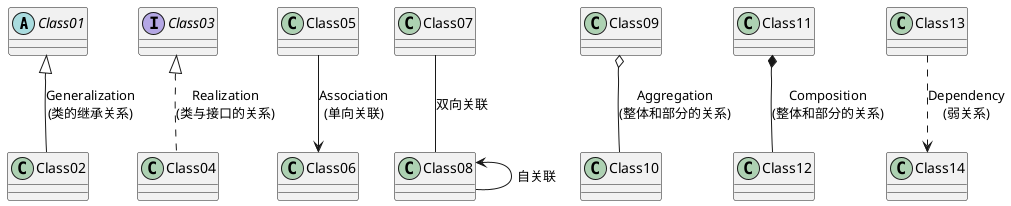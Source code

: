 http://plantuml.com/en/guide

@startuml Simples
abstract Class01
interface Class03

Class01 <|-- Class02 : Generalization\n(类的继承关系)
Class03 <|.. Class04 : Realization\n(类与接口的关系)
Class05 --> Class06 : Association\n(单向关联)
Class07 -- Class08 : 双向关联
Class08 <-- Class08 : 自关联
Class09 o-- Class10 : Aggregation\n(整体和部分的关系)
Class11 *-- Class12 : Composition\n(整体和部分的关系)
Class13 ..> Class14 : Dependency\n(弱关系)
@enduml

@startuml SimpleFactoryPattern

note "SimpleFactoryPattern" as N1

class Factory
{ 
  +{static} createProduct(string &productName) : AbstractProduct* 
}

interface AbstractProduct
{
  +Method()
}

class ConcreteProductA
{
  +Method()
}

class ConcreteProductB
{
  +Method()
}

ConcreteProductA <.. Factory
ConcreteProductB <.. Factory
AbstractProduct <|.. ConcreteProductA
AbstractProduct <|.. ConcreteProductB
' class Client
' Client ..> Factory  
' AbstractProduct <.. Client
@enduml

@startuml FactoryPattern

note "FactoryPattern" as N1

interface AbstractFactory
{ 
  +createProduct() : AbstractProductProduct* 
}

class ConcreteFactoryA
{
  +createProduct() : AbstractProductProduct*
}

class ConcreteFactoryB
{
  +createProduct() : AbstractProductProduct*
}

interface AbstractProduct
{
  +Method()
}

class ConcreteProductA
{
  +Method()
}

class ConcreteProductB
{
  +Method()
}

AbstractProduct <|.. ConcreteProductA
AbstractProduct <|.. ConcreteProductB
ConcreteFactoryA ..|> AbstractFactory
ConcreteFactoryB ..|> AbstractFactory
ConcreteProductA <.. ConcreteFactoryA
ConcreteProductB <.. ConcreteFactoryB
' class Client
' Client ..> AbstractFactory  
' AbstractProduct <.. Client
@enduml

@startuml AbstractFactoryPattern

note "AbstractFactoryPattern" as N1

interface AbstractFactory
{ 
  +createProduct1() : AbstractProduct1*
  +createProduct2() : AbstractProduct2*
}

class ConcreteFactoryA
{
  +createProduct1() : AbstractProduct1*
  +createProduct2() : AbstractProduct2*
}

class ConcreteFactoryB
{
  +createProduct1() : AbstractProduct1*
  +createProduct2() : AbstractProduct2*
}

interface AbstractProduct1
{
  +Method()
}

class ConcreteProduct1A
{
  +Method()
}

class ConcreteProduct1B
{
  +Method()
}

interface AbstractProduct2
{
  +Method()
}

class ConcreteProduct2A
{
  +Method()
}

class ConcreteProduct2B
{
  +Method()
}

AbstractProduct1 <|.. ConcreteProduct1A
AbstractProduct1 <|.. ConcreteProduct1B
AbstractProduct2 <|.. ConcreteProduct2A
AbstractProduct2 <|.. ConcreteProduct2B
ConcreteProduct1A <.. ConcreteFactoryA
ConcreteProduct2A <.. ConcreteFactoryA
ConcreteProduct1B <.. ConcreteFactoryB
ConcreteProduct2B <.. ConcreteFactoryB
ConcreteFactoryA ..|> AbstractFactory
ConcreteFactoryB ..|> AbstractFactory

' class Client
' Client ..> AbstractFactory  
' AbstractProduct <.. Client
@enduml

@startuml Singleton

note "Singleton" as N1

class Singleton
{
  -{static} instance : Singleton*
  -Singleton()
  +{static} getInstance() : Singleton*
}

Singleton o-- Singleton

@enduml
